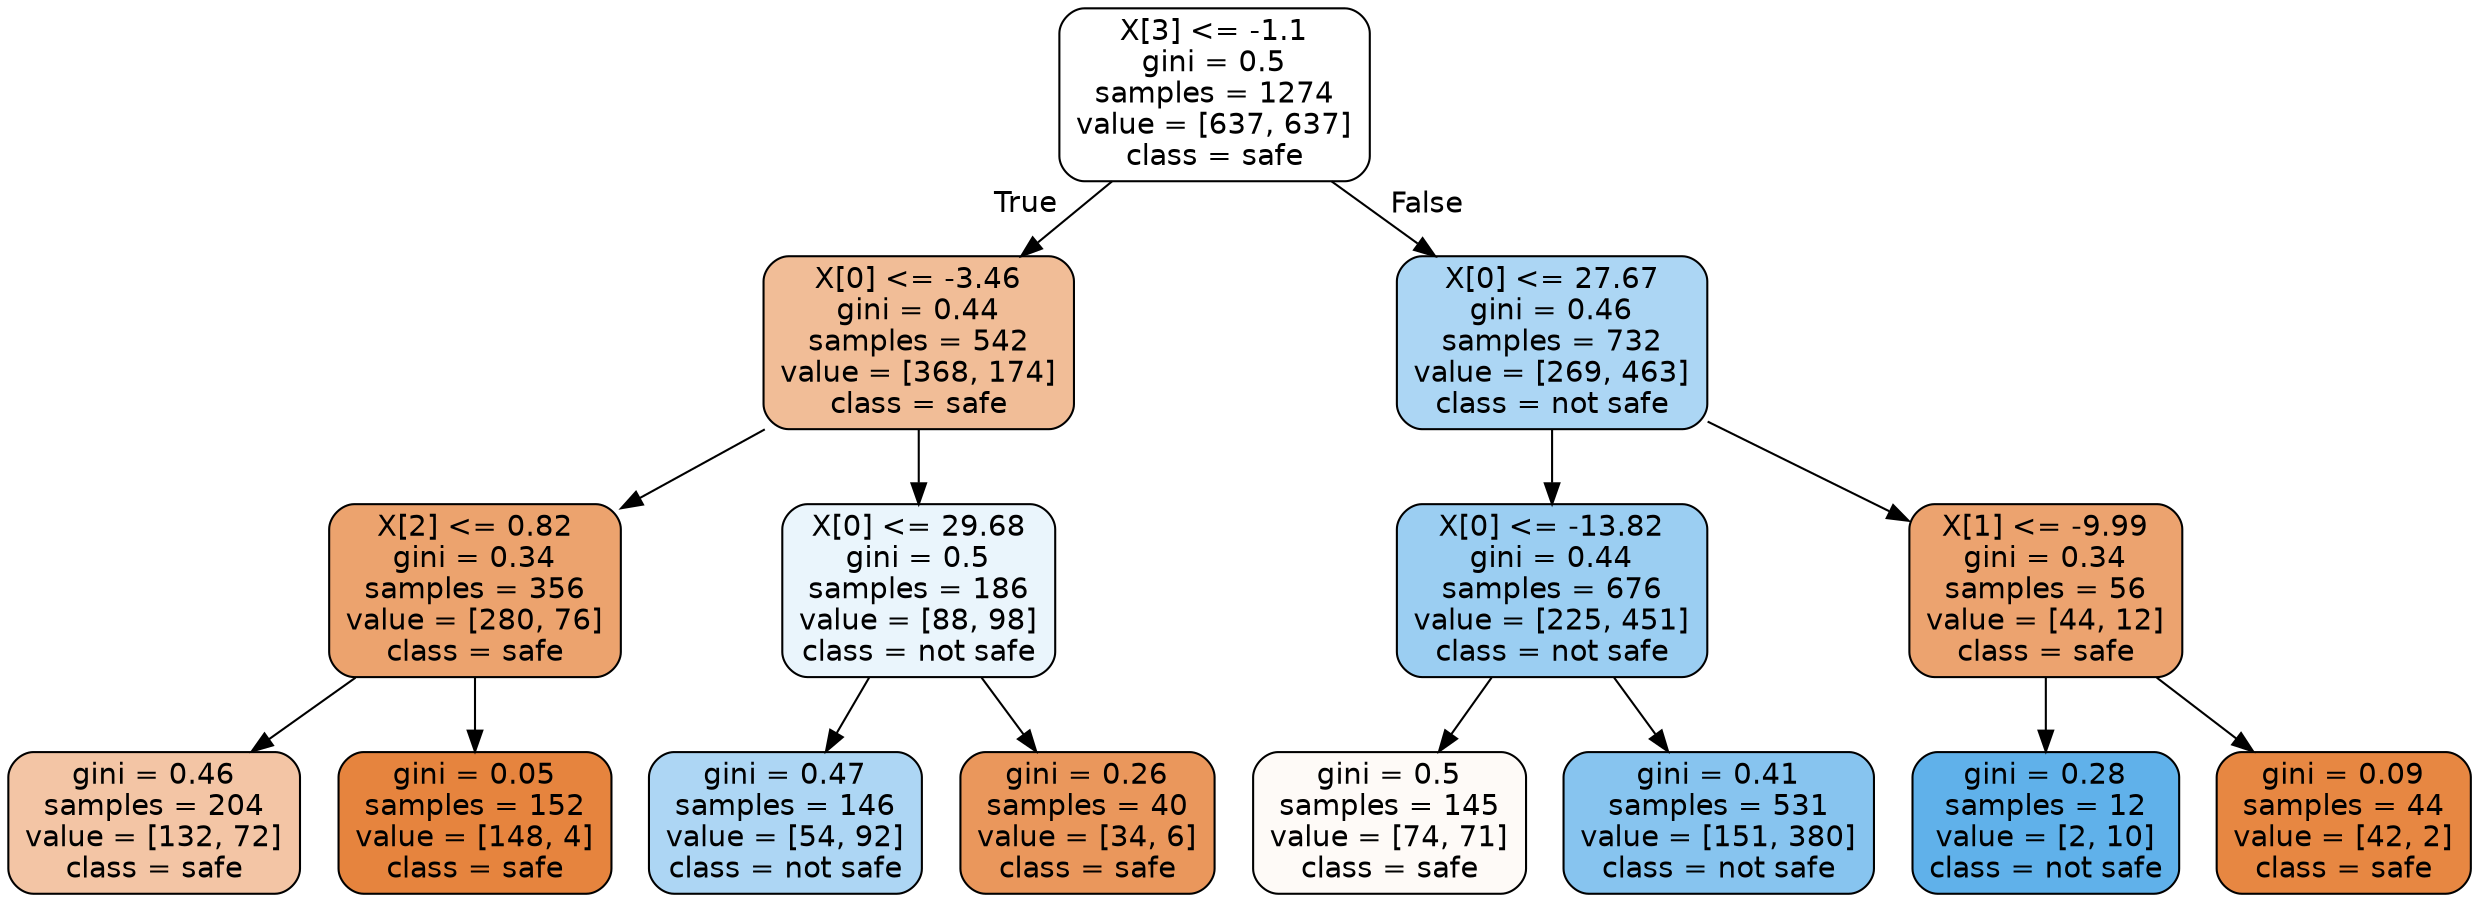 digraph Tree {
node [shape=box, style="filled, rounded", color="black", fontname=helvetica] ;
edge [fontname=helvetica] ;
0 [label="X[3] <= -1.1\ngini = 0.5\nsamples = 1274\nvalue = [637, 637]\nclass = safe", fillcolor="#e5813900"] ;
1 [label="X[0] <= -3.46\ngini = 0.44\nsamples = 542\nvalue = [368, 174]\nclass = safe", fillcolor="#e5813986"] ;
0 -> 1 [labeldistance=2.5, labelangle=45, headlabel="True"] ;
2 [label="X[2] <= 0.82\ngini = 0.34\nsamples = 356\nvalue = [280, 76]\nclass = safe", fillcolor="#e58139ba"] ;
1 -> 2 ;
3 [label="gini = 0.46\nsamples = 204\nvalue = [132, 72]\nclass = safe", fillcolor="#e5813974"] ;
2 -> 3 ;
4 [label="gini = 0.05\nsamples = 152\nvalue = [148, 4]\nclass = safe", fillcolor="#e58139f8"] ;
2 -> 4 ;
5 [label="X[0] <= 29.68\ngini = 0.5\nsamples = 186\nvalue = [88, 98]\nclass = not safe", fillcolor="#399de51a"] ;
1 -> 5 ;
6 [label="gini = 0.47\nsamples = 146\nvalue = [54, 92]\nclass = not safe", fillcolor="#399de569"] ;
5 -> 6 ;
7 [label="gini = 0.26\nsamples = 40\nvalue = [34, 6]\nclass = safe", fillcolor="#e58139d2"] ;
5 -> 7 ;
8 [label="X[0] <= 27.67\ngini = 0.46\nsamples = 732\nvalue = [269, 463]\nclass = not safe", fillcolor="#399de56b"] ;
0 -> 8 [labeldistance=2.5, labelangle=-45, headlabel="False"] ;
9 [label="X[0] <= -13.82\ngini = 0.44\nsamples = 676\nvalue = [225, 451]\nclass = not safe", fillcolor="#399de580"] ;
8 -> 9 ;
10 [label="gini = 0.5\nsamples = 145\nvalue = [74, 71]\nclass = safe", fillcolor="#e581390a"] ;
9 -> 10 ;
11 [label="gini = 0.41\nsamples = 531\nvalue = [151, 380]\nclass = not safe", fillcolor="#399de59a"] ;
9 -> 11 ;
12 [label="X[1] <= -9.99\ngini = 0.34\nsamples = 56\nvalue = [44, 12]\nclass = safe", fillcolor="#e58139b9"] ;
8 -> 12 ;
13 [label="gini = 0.28\nsamples = 12\nvalue = [2, 10]\nclass = not safe", fillcolor="#399de5cc"] ;
12 -> 13 ;
14 [label="gini = 0.09\nsamples = 44\nvalue = [42, 2]\nclass = safe", fillcolor="#e58139f3"] ;
12 -> 14 ;
}
